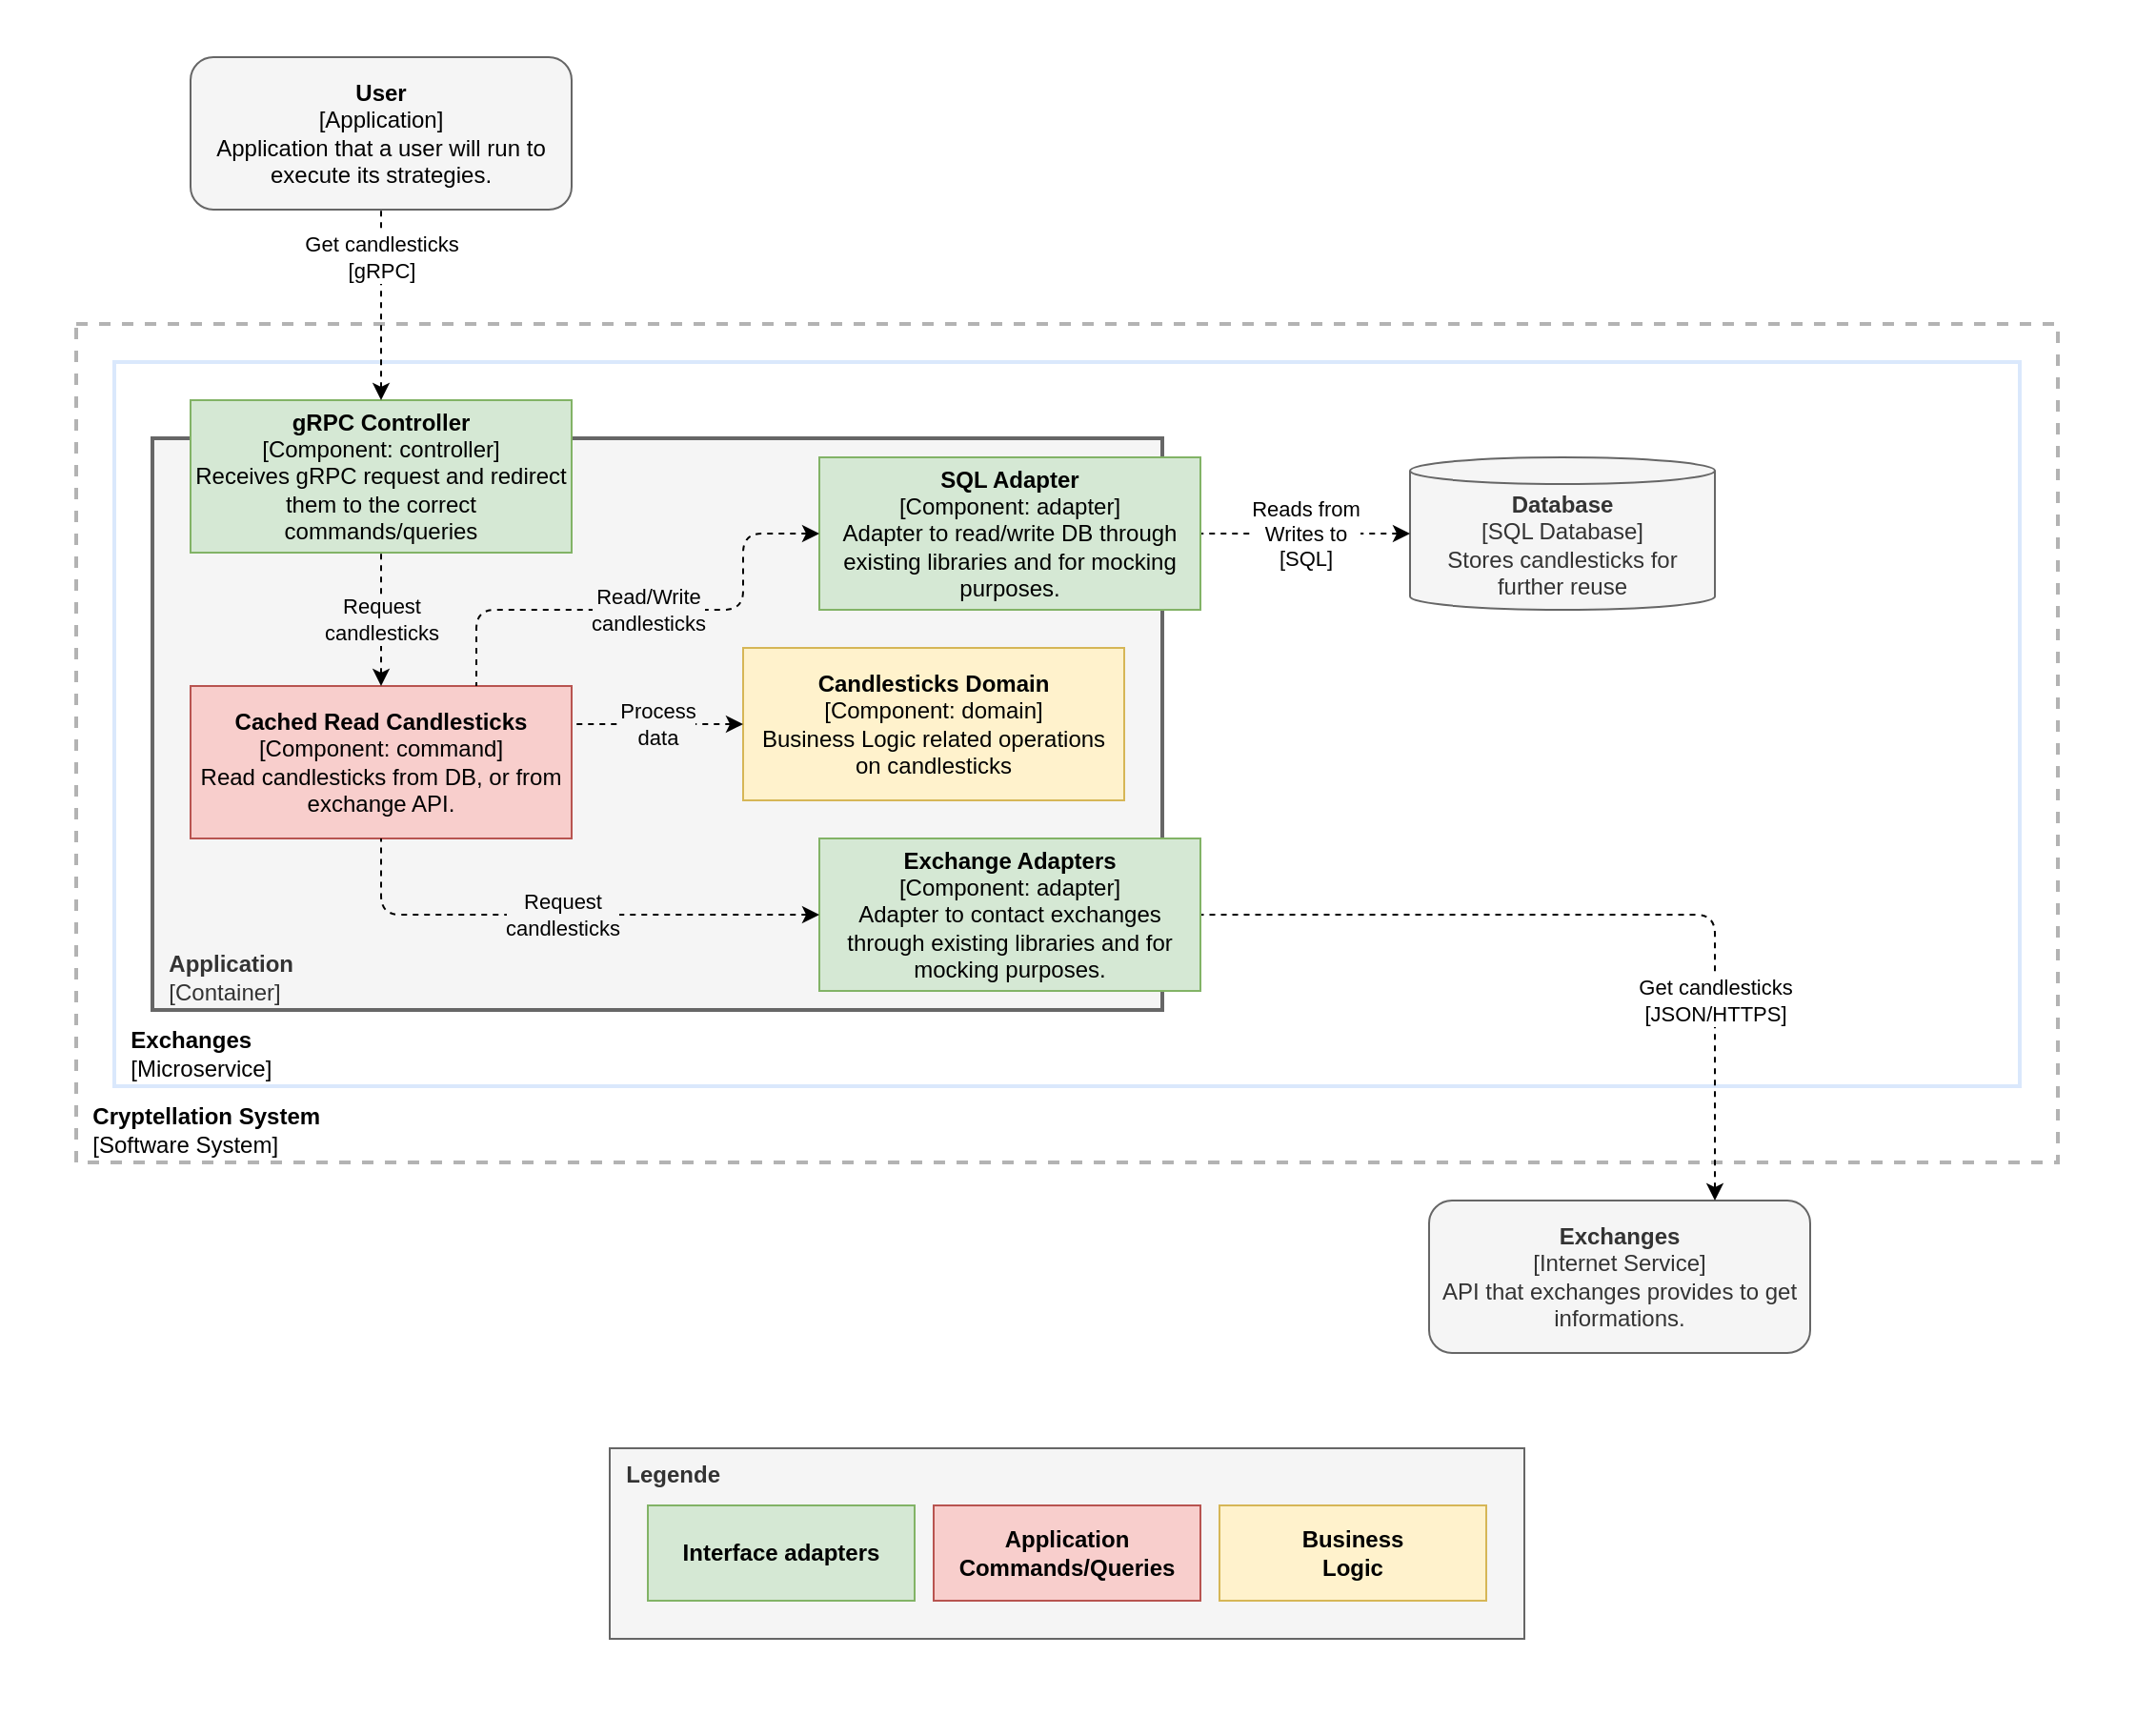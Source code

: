 <mxfile>
    <diagram id="Z86SHZ22xJm4C7N7x-0L" name="Page-1">
        <mxGraphModel dx="1947" dy="795" grid="1" gridSize="10" guides="1" tooltips="1" connect="1" arrows="1" fold="1" page="1" pageScale="1" pageWidth="827" pageHeight="1169" math="0" shadow="0">
            <root>
                <mxCell id="0"/>
                <mxCell id="1" parent="0"/>
                <mxCell id="14" value="" style="rounded=1;whiteSpace=wrap;html=1;labelBackgroundColor=none;strokeColor=none;strokeWidth=2;fillColor=default;" parent="1" vertex="1">
                    <mxGeometry x="100" y="50" width="1120" height="910" as="geometry"/>
                </mxCell>
                <mxCell id="5" value="&lt;b style=&quot;&quot;&gt;&amp;nbsp; Cryptellation System&lt;br&gt;&amp;nbsp;&amp;nbsp;&lt;/b&gt;&lt;span style=&quot;&quot;&gt;[Software System]&lt;/span&gt;" style="rounded=0;whiteSpace=wrap;html=1;fillColor=none;dashed=1;strokeWidth=2;strokeColor=#B3B3B3;align=left;verticalAlign=bottom;" parent="1" vertex="1">
                    <mxGeometry x="140" y="220" width="1040" height="440" as="geometry"/>
                </mxCell>
                <mxCell id="13" value="&amp;nbsp; &lt;b&gt;Exchanges&lt;/b&gt;&lt;br&gt;&amp;nbsp; [Microservice]" style="rounded=0;whiteSpace=wrap;html=1;labelBackgroundColor=none;strokeColor=#DAE8FC;strokeWidth=2;fillColor=none;verticalAlign=bottom;align=left;" parent="1" vertex="1">
                    <mxGeometry x="160" y="240" width="1000" height="380" as="geometry"/>
                </mxCell>
                <mxCell id="15" value="&amp;nbsp; &lt;b&gt;Application&lt;/b&gt;&lt;br&gt;&amp;nbsp; [Container]" style="rounded=0;whiteSpace=wrap;html=1;labelBackgroundColor=none;strokeColor=#666666;strokeWidth=2;fillColor=#f5f5f5;verticalAlign=bottom;align=left;fontColor=#333333;" parent="1" vertex="1">
                    <mxGeometry x="180" y="280" width="530" height="300" as="geometry"/>
                </mxCell>
                <mxCell id="2" value="&lt;b&gt;gRPC Controller&lt;/b&gt;&lt;br&gt;[Component: controller]&lt;br&gt;Receives gRPC request and redirect them to the correct commands/queries" style="rounded=0;whiteSpace=wrap;html=1;fillColor=#d5e8d4;strokeColor=#82b366;" parent="1" vertex="1">
                    <mxGeometry x="200" y="260" width="200" height="80" as="geometry"/>
                </mxCell>
                <mxCell id="3" value="&lt;b&gt;Database&lt;/b&gt;&lt;br&gt;[SQL Database]&lt;br&gt;Stores candlesticks for further reuse" style="shape=cylinder3;whiteSpace=wrap;html=1;boundedLbl=1;backgroundOutline=1;size=7;fillColor=#f5f5f5;strokeColor=#666666;fontColor=#333333;" parent="1" vertex="1">
                    <mxGeometry x="840" y="290" width="160" height="80" as="geometry"/>
                </mxCell>
                <mxCell id="4" value="&lt;b style=&quot;color: rgb(51 , 51 , 51)&quot;&gt;Exchanges&lt;/b&gt;&lt;br style=&quot;color: rgb(51 , 51 , 51)&quot;&gt;&lt;span style=&quot;color: rgb(51 , 51 , 51)&quot;&gt;[Internet Service]&lt;/span&gt;&lt;br style=&quot;color: rgb(51 , 51 , 51)&quot;&gt;&lt;span style=&quot;color: rgb(51 , 51 , 51)&quot;&gt;API that exchanges provides to get informations.&lt;/span&gt;" style="rounded=1;whiteSpace=wrap;html=1;fillColor=#f5f5f5;fontColor=#333333;strokeColor=#666666;" parent="1" vertex="1">
                    <mxGeometry x="850" y="680" width="200" height="80" as="geometry"/>
                </mxCell>
                <mxCell id="7" value="&lt;span style=&quot;color: rgb(0 , 0 , 0) ; font-family: &amp;#34;helvetica&amp;#34; ; font-size: 11px ; font-style: normal ; font-weight: 400 ; letter-spacing: normal ; text-align: center ; text-indent: 0px ; text-transform: none ; word-spacing: 0px ; background-color: rgb(255 , 255 , 255) ; display: inline ; float: none&quot;&gt;Get candlesticks&lt;/span&gt;&lt;br style=&quot;color: rgb(0 , 0 , 0) ; font-family: &amp;#34;helvetica&amp;#34; ; font-size: 11px ; font-style: normal ; font-weight: 400 ; letter-spacing: normal ; text-align: center ; text-indent: 0px ; text-transform: none ; word-spacing: 0px&quot;&gt;&lt;span style=&quot;color: rgb(0 , 0 , 0) ; font-family: &amp;#34;helvetica&amp;#34; ; font-size: 11px ; font-style: normal ; font-weight: 400 ; letter-spacing: normal ; text-align: center ; text-indent: 0px ; text-transform: none ; word-spacing: 0px ; background-color: rgb(255 , 255 , 255) ; display: inline ; float: none&quot;&gt;[JSON/HTTPS]&lt;/span&gt;" style="endArrow=none;dashed=1;html=1;exitX=0.75;exitY=0;exitDx=0;exitDy=0;entryX=1;entryY=0.5;entryDx=0;entryDy=0;edgeStyle=orthogonalEdgeStyle;startArrow=classic;startFill=1;" parent="1" source="4" target="16" edge="1">
                    <mxGeometry x="-0.5" width="50" height="50" relative="1" as="geometry">
                        <mxPoint x="390" y="430" as="sourcePoint"/>
                        <mxPoint x="440" y="380" as="targetPoint"/>
                        <mxPoint as="offset"/>
                    </mxGeometry>
                </mxCell>
                <mxCell id="10" value="&lt;font face=&quot;helvetica&quot;&gt;Reads from&lt;br&gt;Writes to&lt;br&gt;[SQL]&lt;br&gt;&lt;/font&gt;" style="endArrow=none;dashed=1;html=1;exitX=0;exitY=0.5;exitDx=0;exitDy=0;entryX=1;entryY=0.5;entryDx=0;entryDy=0;edgeStyle=orthogonalEdgeStyle;startArrow=classic;startFill=1;exitPerimeter=0;" parent="1" source="3" target="18" edge="1">
                    <mxGeometry width="50" height="50" relative="1" as="geometry">
                        <mxPoint x="360" y="490" as="sourcePoint"/>
                        <mxPoint x="360" y="360" as="targetPoint"/>
                        <mxPoint as="offset"/>
                    </mxGeometry>
                </mxCell>
                <mxCell id="11" value="&lt;b style=&quot;color: rgb(0 , 0 , 0) ; font-family: &amp;#34;helvetica&amp;#34; ; font-size: 12px ; font-style: normal ; letter-spacing: normal ; text-align: center ; text-indent: 0px ; text-transform: none ; word-spacing: 0px&quot;&gt;User&lt;/b&gt;&lt;br style=&quot;color: rgb(0 , 0 , 0) ; font-family: &amp;#34;helvetica&amp;#34; ; font-size: 12px ; font-style: normal ; font-weight: 400 ; letter-spacing: normal ; text-align: center ; text-indent: 0px ; text-transform: none ; word-spacing: 0px&quot;&gt;&lt;span style=&quot;color: rgb(0 , 0 , 0) ; font-family: &amp;#34;helvetica&amp;#34; ; font-size: 12px ; font-style: normal ; font-weight: 400 ; letter-spacing: normal ; text-align: center ; text-indent: 0px ; text-transform: none ; word-spacing: 0px ; display: inline ; float: none&quot;&gt;[Application]&lt;/span&gt;&lt;br style=&quot;color: rgb(0 , 0 , 0) ; font-family: &amp;#34;helvetica&amp;#34; ; font-size: 12px ; font-style: normal ; font-weight: 400 ; letter-spacing: normal ; text-align: center ; text-indent: 0px ; text-transform: none ; word-spacing: 0px&quot;&gt;&lt;span style=&quot;color: rgb(0 , 0 , 0) ; font-family: &amp;#34;helvetica&amp;#34; ; font-size: 12px ; font-style: normal ; font-weight: 400 ; letter-spacing: normal ; text-align: center ; text-indent: 0px ; text-transform: none ; word-spacing: 0px ; display: inline ; float: none&quot;&gt;Application that a user will run to execute its strategies.&lt;/span&gt;" style="rounded=1;whiteSpace=wrap;html=1;strokeColor=#666666;strokeWidth=1;fillColor=#f5f5f5;fontColor=#333333;" parent="1" vertex="1">
                    <mxGeometry x="200" y="80" width="200" height="80" as="geometry"/>
                </mxCell>
                <mxCell id="12" value="&lt;font face=&quot;helvetica&quot;&gt;Get candlesticks&lt;br&gt;[gRPC]&lt;br&gt;&lt;/font&gt;" style="endArrow=none;dashed=1;html=1;entryX=0.5;entryY=1;entryDx=0;entryDy=0;edgeStyle=orthogonalEdgeStyle;startArrow=classic;startFill=1;exitX=0.5;exitY=0;exitDx=0;exitDy=0;" parent="1" target="11" edge="1" source="2">
                    <mxGeometry x="0.5" width="50" height="50" relative="1" as="geometry">
                        <mxPoint x="300" y="260" as="sourcePoint"/>
                        <mxPoint x="410" y="330" as="targetPoint"/>
                        <mxPoint as="offset"/>
                    </mxGeometry>
                </mxCell>
                <mxCell id="16" value="&lt;b&gt;Exchange Adapters&lt;/b&gt;&lt;br&gt;[Component: adapter]&lt;br&gt;Adapter to contact exchanges through existing libraries and for mocking purposes." style="rounded=0;whiteSpace=wrap;html=1;fillColor=#d5e8d4;strokeColor=#82b366;" parent="1" vertex="1">
                    <mxGeometry x="530" y="490" width="200" height="80" as="geometry"/>
                </mxCell>
                <mxCell id="18" value="&lt;b&gt;SQL Adapter&lt;/b&gt;&lt;br&gt;[Component: adapter]&lt;br&gt;Adapter to read/write DB through existing libraries and for mocking purposes." style="rounded=0;whiteSpace=wrap;html=1;fillColor=#d5e8d4;strokeColor=#82b366;" parent="1" vertex="1">
                    <mxGeometry x="530" y="290" width="200" height="80" as="geometry"/>
                </mxCell>
                <mxCell id="20" value="&lt;b&gt;Cached Read Candlesticks&lt;/b&gt;&lt;br&gt;[Component: command]&lt;br&gt;Read candlesticks from DB, or from exchange API." style="rounded=0;whiteSpace=wrap;html=1;fillColor=#f8cecc;strokeColor=#b85450;" parent="1" vertex="1">
                    <mxGeometry x="200" y="410" width="200" height="80" as="geometry"/>
                </mxCell>
                <mxCell id="21" value="&lt;font face=&quot;helvetica&quot;&gt;Request&lt;br&gt;candlesticks&lt;br&gt;&lt;/font&gt;" style="endArrow=none;dashed=1;html=1;edgeStyle=orthogonalEdgeStyle;startArrow=classic;startFill=1;exitX=0.5;exitY=0;exitDx=0;exitDy=0;entryX=0.5;entryY=1;entryDx=0;entryDy=0;labelBackgroundColor=#F5F5F5;" parent="1" source="20" target="2" edge="1">
                    <mxGeometry width="50" height="50" relative="1" as="geometry">
                        <mxPoint x="310.0" y="290" as="sourcePoint"/>
                        <mxPoint x="300" y="340" as="targetPoint"/>
                        <mxPoint as="offset"/>
                    </mxGeometry>
                </mxCell>
                <mxCell id="22" value="&lt;font face=&quot;helvetica&quot;&gt;Read/Write&lt;br&gt;candlesticks&lt;br&gt;&lt;/font&gt;" style="endArrow=none;dashed=1;html=1;edgeStyle=orthogonalEdgeStyle;startArrow=classic;startFill=1;entryX=0.75;entryY=0;entryDx=0;entryDy=0;labelBackgroundColor=#F5F5F5;exitX=0;exitY=0.5;exitDx=0;exitDy=0;" parent="1" source="18" target="20" edge="1">
                    <mxGeometry width="50" height="50" relative="1" as="geometry">
                        <mxPoint x="310.0" y="410" as="sourcePoint"/>
                        <mxPoint x="310.0" y="350" as="targetPoint"/>
                        <mxPoint as="offset"/>
                        <Array as="points">
                            <mxPoint x="490" y="330"/>
                            <mxPoint x="490" y="370"/>
                            <mxPoint x="350" y="370"/>
                        </Array>
                    </mxGeometry>
                </mxCell>
                <mxCell id="26" value="&lt;font face=&quot;helvetica&quot;&gt;Request&lt;br&gt;candlesticks&lt;br&gt;&lt;/font&gt;" style="endArrow=none;dashed=1;html=1;edgeStyle=orthogonalEdgeStyle;startArrow=classic;startFill=1;entryX=0.5;entryY=1;entryDx=0;entryDy=0;labelBackgroundColor=#F5F5F5;" parent="1" source="16" target="20" edge="1">
                    <mxGeometry width="50" height="50" relative="1" as="geometry">
                        <mxPoint x="710" y="450" as="sourcePoint"/>
                        <mxPoint x="410.0" y="450" as="targetPoint"/>
                        <mxPoint as="offset"/>
                    </mxGeometry>
                </mxCell>
                <mxCell id="29" value="&lt;b&gt;Candlesticks Domain&lt;/b&gt;&lt;br&gt;[Component: domain]&lt;br&gt;Business Logic related operations&lt;br&gt;on candlesticks" style="rounded=0;whiteSpace=wrap;html=1;fillColor=#fff2cc;strokeColor=#d6b656;" parent="1" vertex="1">
                    <mxGeometry x="490" y="390" width="200" height="80" as="geometry"/>
                </mxCell>
                <mxCell id="30" value="&lt;font face=&quot;helvetica&quot;&gt;Process&lt;br&gt;data&lt;br&gt;&lt;/font&gt;" style="endArrow=none;dashed=1;html=1;edgeStyle=orthogonalEdgeStyle;startArrow=classic;startFill=1;entryX=1;entryY=0.25;entryDx=0;entryDy=0;labelBackgroundColor=#F5F5F5;exitX=0;exitY=0.5;exitDx=0;exitDy=0;" parent="1" source="29" target="20" edge="1">
                    <mxGeometry width="50" height="50" relative="1" as="geometry">
                        <mxPoint x="540.0" y="540.0" as="sourcePoint"/>
                        <mxPoint x="310.0" y="500" as="targetPoint"/>
                        <mxPoint as="offset"/>
                    </mxGeometry>
                </mxCell>
                <mxCell id="31" value="&lt;b&gt;&amp;nbsp; Legende&lt;/b&gt;" style="rounded=0;whiteSpace=wrap;html=1;fillColor=#f5f5f5;fontColor=#333333;strokeColor=#666666;align=left;verticalAlign=top;" vertex="1" parent="1">
                    <mxGeometry x="420" y="810" width="480" height="100" as="geometry"/>
                </mxCell>
                <mxCell id="33" value="&lt;b&gt;Interface adapters&lt;/b&gt;" style="rounded=0;whiteSpace=wrap;html=1;fillColor=#d5e8d4;strokeColor=#82b366;" vertex="1" parent="1">
                    <mxGeometry x="440" y="840" width="140" height="50" as="geometry"/>
                </mxCell>
                <mxCell id="35" value="&lt;b&gt;Business&lt;br&gt;Logic&lt;br&gt;&lt;/b&gt;" style="rounded=0;whiteSpace=wrap;html=1;fillColor=#fff2cc;strokeColor=#d6b656;" vertex="1" parent="1">
                    <mxGeometry x="740" y="840" width="140" height="50" as="geometry"/>
                </mxCell>
                <mxCell id="36" value="&lt;b&gt;Application&lt;br&gt;Commands/Queries&lt;br&gt;&lt;/b&gt;" style="rounded=0;whiteSpace=wrap;html=1;fillColor=#f8cecc;strokeColor=#b85450;" vertex="1" parent="1">
                    <mxGeometry x="590" y="840" width="140" height="50" as="geometry"/>
                </mxCell>
            </root>
        </mxGraphModel>
    </diagram>
</mxfile>
